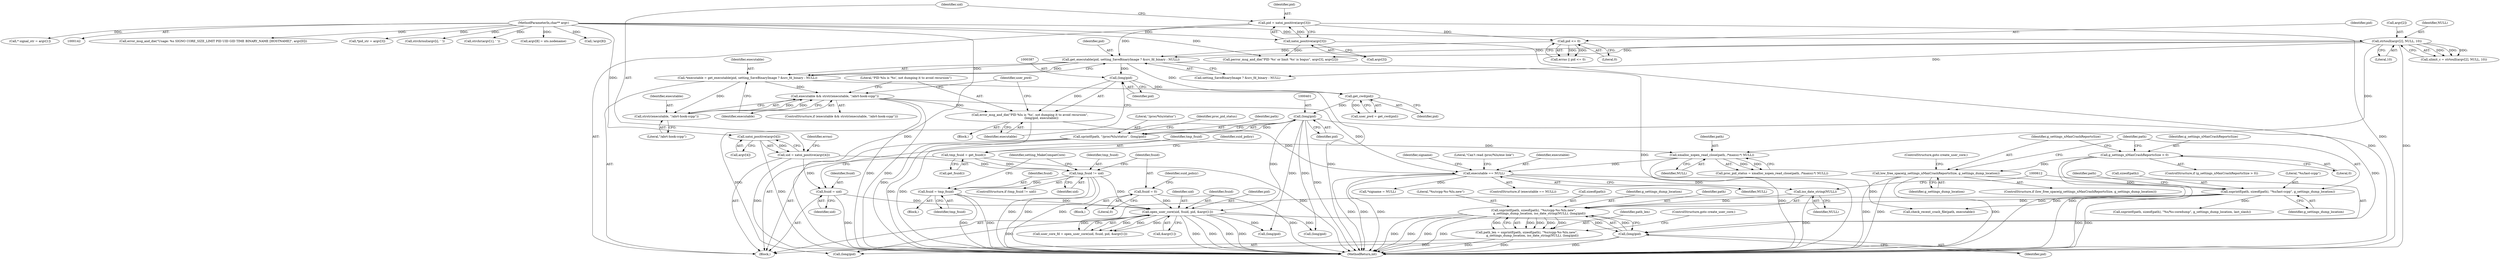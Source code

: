 digraph "0_abrt_80408e9e24a1c10f85fd969e1853e0f192157f92_0@API" {
"1000603" [label="(Call,snprintf(path, sizeof(path), \"%s/ccpp-%s-%lu.new\",\n            g_settings_dump_location, iso_date_string(NULL), (long)pid))"];
"1000519" [label="(Call,snprintf(path, sizeof(path), \"%s/last-ccpp\", g_settings_dump_location))"];
"1000515" [label="(Call,low_free_space(g_settings_nMaxCrashReportsSize, g_settings_dump_location))"];
"1000510" [label="(Call,g_settings_nMaxCrashReportsSize > 0)"];
"1000609" [label="(Call,iso_date_string(NULL))"];
"1000453" [label="(Call,executable == NULL)"];
"1000384" [label="(Call,error_msg_and_die(\"PID %lu is '%s', not dumping it to avoid recursion\",\n                        (long)pid, executable))"];
"1000386" [label="(Call,(long)pid)"];
"1000370" [label="(Call,get_executable(pid, setting_SaveBinaryImage ? &src_fd_binary : NULL))"];
"1000317" [label="(Call,pid <= 0)"];
"1000301" [label="(Call,pid = xatoi_positive(argv[3]))"];
"1000303" [label="(Call,xatoi_positive(argv[3]))"];
"1000144" [label="(MethodParameterIn,char** argv)"];
"1000270" [label="(Call,strtoull(argv[2], NULL, 10))"];
"1000378" [label="(Call,executable && strstr(executable, \"/abrt-hook-ccpp\"))"];
"1000368" [label="(Call,*executable = get_executable(pid, setting_SaveBinaryImage ? &src_fd_binary : NULL))"];
"1000380" [label="(Call,strstr(executable, \"/abrt-hook-ccpp\"))"];
"1000405" [label="(Call,xmalloc_xopen_read_close(path, /*maxsz:*/ NULL))"];
"1000397" [label="(Call,sprintf(path, \"/proc/%lu/status\", (long)pid))"];
"1000400" [label="(Call,(long)pid)"];
"1000392" [label="(Call,get_cwd(pid))"];
"1000611" [label="(Call,(long)pid)"];
"1000444" [label="(Call,open_user_core(uid, fsuid, pid, &argv[1]))"];
"1000421" [label="(Call,tmp_fsuid != uid)"];
"1000413" [label="(Call,tmp_fsuid = get_fsuid())"];
"1000308" [label="(Call,uid = xatoi_positive(argv[4]))"];
"1000310" [label="(Call,xatoi_positive(argv[4]))"];
"1000433" [label="(Call,fsuid = tmp_fsuid)"];
"1000425" [label="(Call,fsuid = 0)"];
"1000409" [label="(Call,fsuid = uid)"];
"1000601" [label="(Call,path_len = snprintf(path, sizeof(path), \"%s/ccpp-%s-%lu.new\",\n            g_settings_dump_location, iso_date_string(NULL), (long)pid))"];
"1000509" [label="(ControlStructure,if (g_settings_nMaxCrashReportsSize > 0))"];
"1000393" [label="(Identifier,pid)"];
"1000607" [label="(Literal,\"%s/ccpp-%s-%lu.new\")"];
"1000397" [label="(Call,sprintf(path, \"/proc/%lu/status\", (long)pid))"];
"1000424" [label="(Block,)"];
"1000415" [label="(Call,get_fsuid())"];
"1000521" [label="(Call,sizeof(path))"];
"1000403" [label="(Call,proc_pid_status = xmalloc_xopen_read_close(path, /*maxsz:*/ NULL))"];
"1000171" [label="(Call,error_msg_and_die(\"Usage: %s SIGNO CORE_SIZE_LIMIT PID UID GID TIME BINARY_NAME [HOSTNAME]\", argv[0]))"];
"1000378" [label="(Call,executable && strstr(executable, \"/abrt-hook-ccpp\"))"];
"1000611" [label="(Call,(long)pid)"];
"1000603" [label="(Call,snprintf(path, sizeof(path), \"%s/ccpp-%s-%lu.new\",\n            g_settings_dump_location, iso_date_string(NULL), (long)pid))"];
"1000413" [label="(Call,tmp_fsuid = get_fsuid())"];
"1000590" [label="(Call,(long)pid)"];
"1001171" [label="(Call,(long)pid)"];
"1000512" [label="(Literal,0)"];
"1000523" [label="(Literal,\"%s/last-ccpp\")"];
"1000316" [label="(Identifier,errno)"];
"1000380" [label="(Call,strstr(executable, \"/abrt-hook-ccpp\"))"];
"1000410" [label="(Identifier,fsuid)"];
"1000370" [label="(Call,get_executable(pid, setting_SaveBinaryImage ? &src_fd_binary : NULL))"];
"1000319" [label="(Literal,0)"];
"1000295" [label="(Call,*pid_str = argv[3])"];
"1000510" [label="(Call,g_settings_nMaxCrashReportsSize > 0)"];
"1000516" [label="(Identifier,g_settings_nMaxCrashReportsSize)"];
"1000368" [label="(Call,*executable = get_executable(pid, setting_SaveBinaryImage ? &src_fd_binary : NULL))"];
"1000384" [label="(Call,error_msg_and_die(\"PID %lu is '%s', not dumping it to avoid recursion\",\n                        (long)pid, executable))"];
"1000271" [label="(Call,argv[2])"];
"1000392" [label="(Call,get_cwd(pid))"];
"1000426" [label="(Identifier,fsuid)"];
"1000435" [label="(Identifier,tmp_fsuid)"];
"1000371" [label="(Identifier,pid)"];
"1000515" [label="(Call,low_free_space(g_settings_nMaxCrashReportsSize, g_settings_dump_location))"];
"1000405" [label="(Call,xmalloc_xopen_read_close(path, /*maxsz:*/ NULL))"];
"1000447" [label="(Identifier,pid)"];
"1000605" [label="(Call,sizeof(path))"];
"1000517" [label="(Identifier,g_settings_dump_location)"];
"1000433" [label="(Call,fsuid = tmp_fsuid)"];
"1001180" [label="(MethodReturn,int)"];
"1000511" [label="(Identifier,g_settings_nMaxCrashReportsSize)"];
"1000422" [label="(Identifier,tmp_fsuid)"];
"1000406" [label="(Identifier,path)"];
"1000196" [label="(Call,strchrnul(argv[i], ' '))"];
"1000414" [label="(Identifier,tmp_fsuid)"];
"1000465" [label="(Identifier,signame)"];
"1000386" [label="(Call,(long)pid)"];
"1000608" [label="(Identifier,g_settings_dump_location)"];
"1000602" [label="(Identifier,path_len)"];
"1000518" [label="(ControlStructure,goto create_user_core;)"];
"1000379" [label="(Identifier,executable)"];
"1000310" [label="(Call,xatoi_positive(argv[4]))"];
"1000400" [label="(Call,(long)pid)"];
"1000388" [label="(Identifier,pid)"];
"1000383" [label="(Block,)"];
"1000601" [label="(Call,path_len = snprintf(path, sizeof(path), \"%s/ccpp-%s-%lu.new\",\n            g_settings_dump_location, iso_date_string(NULL), (long)pid))"];
"1000464" [label="(Call,*signame = NULL)"];
"1000317" [label="(Call,pid <= 0)"];
"1000177" [label="(Call,strchr(argv[1], ' '))"];
"1000270" [label="(Call,strtoull(argv[2], NULL, 10))"];
"1000432" [label="(Block,)"];
"1000610" [label="(Identifier,NULL)"];
"1000459" [label="(Call,(long)pid)"];
"1000321" [label="(Call,perror_msg_and_die(\"PID '%s' or limit '%s' is bogus\", argv[3], argv[2]))"];
"1000411" [label="(Identifier,uid)"];
"1000390" [label="(Call,user_pwd = get_cwd(pid))"];
"1000399" [label="(Literal,\"/proc/%lu/status\")"];
"1000382" [label="(Literal,\"/abrt-hook-ccpp\")"];
"1000615" [label="(ControlStructure,goto create_user_core;)"];
"1000389" [label="(Identifier,executable)"];
"1000514" [label="(ControlStructure,if (low_free_space(g_settings_nMaxCrashReportsSize, g_settings_dump_location)))"];
"1000409" [label="(Call,fsuid = uid)"];
"1000427" [label="(Literal,0)"];
"1000520" [label="(Identifier,path)"];
"1000407" [label="(Identifier,NULL)"];
"1000448" [label="(Call,&argv[1])"];
"1000458" [label="(Literal,\"Can't read /proc/%lu/exe link\")"];
"1000452" [label="(ControlStructure,if (executable == NULL))"];
"1000519" [label="(Call,snprintf(path, sizeof(path), \"%s/last-ccpp\", g_settings_dump_location))"];
"1000604" [label="(Identifier,path)"];
"1000381" [label="(Identifier,executable)"];
"1000548" [label="(Call,snprintf(path, sizeof(path), \"%s/%s-coredump\", g_settings_dump_location, last_slash))"];
"1000420" [label="(ControlStructure,if (tmp_fsuid != uid))"];
"1000453" [label="(Call,executable == NULL)"];
"1000418" [label="(Identifier,suid_policy)"];
"1000527" [label="(Identifier,path)"];
"1000430" [label="(Identifier,suid_policy)"];
"1000354" [label="(Call,argv[8] = uts.nodename)"];
"1000425" [label="(Call,fsuid = 0)"];
"1000524" [label="(Identifier,g_settings_dump_location)"];
"1000442" [label="(Call,user_core_fd = open_user_core(uid, fsuid, pid, &argv[1]))"];
"1000311" [label="(Call,argv[4])"];
"1000404" [label="(Identifier,proc_pid_status)"];
"1000315" [label="(Call,errno || pid <= 0)"];
"1000369" [label="(Identifier,executable)"];
"1000445" [label="(Identifier,uid)"];
"1000145" [label="(Block,)"];
"1000302" [label="(Identifier,pid)"];
"1000318" [label="(Identifier,pid)"];
"1000609" [label="(Call,iso_date_string(NULL))"];
"1000144" [label="(MethodParameterIn,char** argv)"];
"1000444" [label="(Call,open_user_core(uid, fsuid, pid, &argv[1]))"];
"1000304" [label="(Call,argv[3])"];
"1000434" [label="(Identifier,fsuid)"];
"1000268" [label="(Call,ulimit_c = strtoull(argv[2], NULL, 10))"];
"1000275" [label="(Literal,10)"];
"1000526" [label="(Call,check_recent_crash_file(path, executable))"];
"1000346" [label="(Call,!argv[8])"];
"1000257" [label="(Call,* signal_str = argv[1])"];
"1000303" [label="(Call,xatoi_positive(argv[3]))"];
"1000372" [label="(Call,setting_SaveBinaryImage ? &src_fd_binary : NULL)"];
"1000402" [label="(Identifier,pid)"];
"1000421" [label="(Call,tmp_fsuid != uid)"];
"1000455" [label="(Identifier,NULL)"];
"1000398" [label="(Identifier,path)"];
"1000454" [label="(Identifier,executable)"];
"1000438" [label="(Identifier,setting_MakeCompatCore)"];
"1000309" [label="(Identifier,uid)"];
"1000391" [label="(Identifier,user_pwd)"];
"1000423" [label="(Identifier,uid)"];
"1000301" [label="(Call,pid = xatoi_positive(argv[3]))"];
"1000385" [label="(Literal,\"PID %lu is '%s', not dumping it to avoid recursion\")"];
"1000613" [label="(Identifier,pid)"];
"1000446" [label="(Identifier,fsuid)"];
"1000377" [label="(ControlStructure,if (executable && strstr(executable, \"/abrt-hook-ccpp\")))"];
"1000308" [label="(Call,uid = xatoi_positive(argv[4]))"];
"1000274" [label="(Identifier,NULL)"];
"1000603" -> "1000601"  [label="AST: "];
"1000603" -> "1000611"  [label="CFG: "];
"1000604" -> "1000603"  [label="AST: "];
"1000605" -> "1000603"  [label="AST: "];
"1000607" -> "1000603"  [label="AST: "];
"1000608" -> "1000603"  [label="AST: "];
"1000609" -> "1000603"  [label="AST: "];
"1000611" -> "1000603"  [label="AST: "];
"1000601" -> "1000603"  [label="CFG: "];
"1000603" -> "1001180"  [label="DDG: "];
"1000603" -> "1001180"  [label="DDG: "];
"1000603" -> "1001180"  [label="DDG: "];
"1000603" -> "1001180"  [label="DDG: "];
"1000603" -> "1000601"  [label="DDG: "];
"1000603" -> "1000601"  [label="DDG: "];
"1000603" -> "1000601"  [label="DDG: "];
"1000603" -> "1000601"  [label="DDG: "];
"1000603" -> "1000601"  [label="DDG: "];
"1000519" -> "1000603"  [label="DDG: "];
"1000609" -> "1000603"  [label="DDG: "];
"1000611" -> "1000603"  [label="DDG: "];
"1000519" -> "1000145"  [label="AST: "];
"1000519" -> "1000524"  [label="CFG: "];
"1000520" -> "1000519"  [label="AST: "];
"1000521" -> "1000519"  [label="AST: "];
"1000523" -> "1000519"  [label="AST: "];
"1000524" -> "1000519"  [label="AST: "];
"1000527" -> "1000519"  [label="CFG: "];
"1000519" -> "1001180"  [label="DDG: "];
"1000519" -> "1001180"  [label="DDG: "];
"1000515" -> "1000519"  [label="DDG: "];
"1000519" -> "1000526"  [label="DDG: "];
"1000519" -> "1000548"  [label="DDG: "];
"1000515" -> "1000514"  [label="AST: "];
"1000515" -> "1000517"  [label="CFG: "];
"1000516" -> "1000515"  [label="AST: "];
"1000517" -> "1000515"  [label="AST: "];
"1000518" -> "1000515"  [label="CFG: "];
"1000520" -> "1000515"  [label="CFG: "];
"1000515" -> "1001180"  [label="DDG: "];
"1000515" -> "1001180"  [label="DDG: "];
"1000515" -> "1001180"  [label="DDG: "];
"1000510" -> "1000515"  [label="DDG: "];
"1000510" -> "1000509"  [label="AST: "];
"1000510" -> "1000512"  [label="CFG: "];
"1000511" -> "1000510"  [label="AST: "];
"1000512" -> "1000510"  [label="AST: "];
"1000516" -> "1000510"  [label="CFG: "];
"1000520" -> "1000510"  [label="CFG: "];
"1000510" -> "1001180"  [label="DDG: "];
"1000510" -> "1001180"  [label="DDG: "];
"1000609" -> "1000610"  [label="CFG: "];
"1000610" -> "1000609"  [label="AST: "];
"1000612" -> "1000609"  [label="CFG: "];
"1000609" -> "1001180"  [label="DDG: "];
"1000453" -> "1000609"  [label="DDG: "];
"1000453" -> "1000452"  [label="AST: "];
"1000453" -> "1000455"  [label="CFG: "];
"1000454" -> "1000453"  [label="AST: "];
"1000455" -> "1000453"  [label="AST: "];
"1000458" -> "1000453"  [label="CFG: "];
"1000465" -> "1000453"  [label="CFG: "];
"1000453" -> "1001180"  [label="DDG: "];
"1000453" -> "1001180"  [label="DDG: "];
"1000453" -> "1001180"  [label="DDG: "];
"1000384" -> "1000453"  [label="DDG: "];
"1000378" -> "1000453"  [label="DDG: "];
"1000405" -> "1000453"  [label="DDG: "];
"1000453" -> "1000464"  [label="DDG: "];
"1000453" -> "1000526"  [label="DDG: "];
"1000384" -> "1000383"  [label="AST: "];
"1000384" -> "1000389"  [label="CFG: "];
"1000385" -> "1000384"  [label="AST: "];
"1000386" -> "1000384"  [label="AST: "];
"1000389" -> "1000384"  [label="AST: "];
"1000391" -> "1000384"  [label="CFG: "];
"1000384" -> "1001180"  [label="DDG: "];
"1000386" -> "1000384"  [label="DDG: "];
"1000378" -> "1000384"  [label="DDG: "];
"1000386" -> "1000388"  [label="CFG: "];
"1000387" -> "1000386"  [label="AST: "];
"1000388" -> "1000386"  [label="AST: "];
"1000389" -> "1000386"  [label="CFG: "];
"1000370" -> "1000386"  [label="DDG: "];
"1000386" -> "1000392"  [label="DDG: "];
"1000370" -> "1000368"  [label="AST: "];
"1000370" -> "1000372"  [label="CFG: "];
"1000371" -> "1000370"  [label="AST: "];
"1000372" -> "1000370"  [label="AST: "];
"1000368" -> "1000370"  [label="CFG: "];
"1000370" -> "1001180"  [label="DDG: "];
"1000370" -> "1000368"  [label="DDG: "];
"1000370" -> "1000368"  [label="DDG: "];
"1000317" -> "1000370"  [label="DDG: "];
"1000301" -> "1000370"  [label="DDG: "];
"1000270" -> "1000370"  [label="DDG: "];
"1000370" -> "1000392"  [label="DDG: "];
"1000317" -> "1000315"  [label="AST: "];
"1000317" -> "1000319"  [label="CFG: "];
"1000318" -> "1000317"  [label="AST: "];
"1000319" -> "1000317"  [label="AST: "];
"1000315" -> "1000317"  [label="CFG: "];
"1000317" -> "1000315"  [label="DDG: "];
"1000317" -> "1000315"  [label="DDG: "];
"1000301" -> "1000317"  [label="DDG: "];
"1000301" -> "1000145"  [label="AST: "];
"1000301" -> "1000303"  [label="CFG: "];
"1000302" -> "1000301"  [label="AST: "];
"1000303" -> "1000301"  [label="AST: "];
"1000309" -> "1000301"  [label="CFG: "];
"1000301" -> "1001180"  [label="DDG: "];
"1000303" -> "1000301"  [label="DDG: "];
"1000303" -> "1000304"  [label="CFG: "];
"1000304" -> "1000303"  [label="AST: "];
"1000303" -> "1001180"  [label="DDG: "];
"1000144" -> "1000303"  [label="DDG: "];
"1000303" -> "1000321"  [label="DDG: "];
"1000144" -> "1000142"  [label="AST: "];
"1000144" -> "1001180"  [label="DDG: "];
"1000144" -> "1000171"  [label="DDG: "];
"1000144" -> "1000177"  [label="DDG: "];
"1000144" -> "1000196"  [label="DDG: "];
"1000144" -> "1000257"  [label="DDG: "];
"1000144" -> "1000270"  [label="DDG: "];
"1000144" -> "1000295"  [label="DDG: "];
"1000144" -> "1000310"  [label="DDG: "];
"1000144" -> "1000321"  [label="DDG: "];
"1000144" -> "1000346"  [label="DDG: "];
"1000144" -> "1000354"  [label="DDG: "];
"1000270" -> "1000268"  [label="AST: "];
"1000270" -> "1000275"  [label="CFG: "];
"1000271" -> "1000270"  [label="AST: "];
"1000274" -> "1000270"  [label="AST: "];
"1000275" -> "1000270"  [label="AST: "];
"1000268" -> "1000270"  [label="CFG: "];
"1000270" -> "1001180"  [label="DDG: "];
"1000270" -> "1000268"  [label="DDG: "];
"1000270" -> "1000268"  [label="DDG: "];
"1000270" -> "1000268"  [label="DDG: "];
"1000270" -> "1000321"  [label="DDG: "];
"1000270" -> "1000372"  [label="DDG: "];
"1000270" -> "1000405"  [label="DDG: "];
"1000378" -> "1000377"  [label="AST: "];
"1000378" -> "1000379"  [label="CFG: "];
"1000378" -> "1000380"  [label="CFG: "];
"1000379" -> "1000378"  [label="AST: "];
"1000380" -> "1000378"  [label="AST: "];
"1000385" -> "1000378"  [label="CFG: "];
"1000391" -> "1000378"  [label="CFG: "];
"1000378" -> "1001180"  [label="DDG: "];
"1000378" -> "1001180"  [label="DDG: "];
"1000368" -> "1000378"  [label="DDG: "];
"1000380" -> "1000378"  [label="DDG: "];
"1000380" -> "1000378"  [label="DDG: "];
"1000368" -> "1000145"  [label="AST: "];
"1000369" -> "1000368"  [label="AST: "];
"1000379" -> "1000368"  [label="CFG: "];
"1000368" -> "1001180"  [label="DDG: "];
"1000368" -> "1000380"  [label="DDG: "];
"1000380" -> "1000382"  [label="CFG: "];
"1000381" -> "1000380"  [label="AST: "];
"1000382" -> "1000380"  [label="AST: "];
"1000405" -> "1000403"  [label="AST: "];
"1000405" -> "1000407"  [label="CFG: "];
"1000406" -> "1000405"  [label="AST: "];
"1000407" -> "1000405"  [label="AST: "];
"1000403" -> "1000405"  [label="CFG: "];
"1000405" -> "1001180"  [label="DDG: "];
"1000405" -> "1000403"  [label="DDG: "];
"1000405" -> "1000403"  [label="DDG: "];
"1000397" -> "1000405"  [label="DDG: "];
"1000397" -> "1000145"  [label="AST: "];
"1000397" -> "1000400"  [label="CFG: "];
"1000398" -> "1000397"  [label="AST: "];
"1000399" -> "1000397"  [label="AST: "];
"1000400" -> "1000397"  [label="AST: "];
"1000404" -> "1000397"  [label="CFG: "];
"1000397" -> "1001180"  [label="DDG: "];
"1000397" -> "1001180"  [label="DDG: "];
"1000400" -> "1000397"  [label="DDG: "];
"1000400" -> "1000402"  [label="CFG: "];
"1000401" -> "1000400"  [label="AST: "];
"1000402" -> "1000400"  [label="AST: "];
"1000400" -> "1001180"  [label="DDG: "];
"1000392" -> "1000400"  [label="DDG: "];
"1000400" -> "1000444"  [label="DDG: "];
"1000400" -> "1000459"  [label="DDG: "];
"1000400" -> "1000590"  [label="DDG: "];
"1000400" -> "1000611"  [label="DDG: "];
"1000400" -> "1001171"  [label="DDG: "];
"1000392" -> "1000390"  [label="AST: "];
"1000392" -> "1000393"  [label="CFG: "];
"1000393" -> "1000392"  [label="AST: "];
"1000390" -> "1000392"  [label="CFG: "];
"1000392" -> "1000390"  [label="DDG: "];
"1000611" -> "1000613"  [label="CFG: "];
"1000612" -> "1000611"  [label="AST: "];
"1000613" -> "1000611"  [label="AST: "];
"1000611" -> "1001180"  [label="DDG: "];
"1000444" -> "1000611"  [label="DDG: "];
"1000611" -> "1001171"  [label="DDG: "];
"1000444" -> "1000442"  [label="AST: "];
"1000444" -> "1000448"  [label="CFG: "];
"1000445" -> "1000444"  [label="AST: "];
"1000446" -> "1000444"  [label="AST: "];
"1000447" -> "1000444"  [label="AST: "];
"1000448" -> "1000444"  [label="AST: "];
"1000442" -> "1000444"  [label="CFG: "];
"1000444" -> "1001180"  [label="DDG: "];
"1000444" -> "1001180"  [label="DDG: "];
"1000444" -> "1001180"  [label="DDG: "];
"1000444" -> "1001180"  [label="DDG: "];
"1000444" -> "1000442"  [label="DDG: "];
"1000444" -> "1000442"  [label="DDG: "];
"1000444" -> "1000442"  [label="DDG: "];
"1000444" -> "1000442"  [label="DDG: "];
"1000421" -> "1000444"  [label="DDG: "];
"1000433" -> "1000444"  [label="DDG: "];
"1000425" -> "1000444"  [label="DDG: "];
"1000409" -> "1000444"  [label="DDG: "];
"1000444" -> "1000459"  [label="DDG: "];
"1000444" -> "1000590"  [label="DDG: "];
"1000444" -> "1001171"  [label="DDG: "];
"1000421" -> "1000420"  [label="AST: "];
"1000421" -> "1000423"  [label="CFG: "];
"1000422" -> "1000421"  [label="AST: "];
"1000423" -> "1000421"  [label="AST: "];
"1000426" -> "1000421"  [label="CFG: "];
"1000438" -> "1000421"  [label="CFG: "];
"1000421" -> "1001180"  [label="DDG: "];
"1000421" -> "1001180"  [label="DDG: "];
"1000421" -> "1001180"  [label="DDG: "];
"1000413" -> "1000421"  [label="DDG: "];
"1000308" -> "1000421"  [label="DDG: "];
"1000421" -> "1000433"  [label="DDG: "];
"1000413" -> "1000145"  [label="AST: "];
"1000413" -> "1000415"  [label="CFG: "];
"1000414" -> "1000413"  [label="AST: "];
"1000415" -> "1000413"  [label="AST: "];
"1000418" -> "1000413"  [label="CFG: "];
"1000413" -> "1001180"  [label="DDG: "];
"1000308" -> "1000145"  [label="AST: "];
"1000308" -> "1000310"  [label="CFG: "];
"1000309" -> "1000308"  [label="AST: "];
"1000310" -> "1000308"  [label="AST: "];
"1000316" -> "1000308"  [label="CFG: "];
"1000308" -> "1001180"  [label="DDG: "];
"1000310" -> "1000308"  [label="DDG: "];
"1000308" -> "1000409"  [label="DDG: "];
"1000310" -> "1000311"  [label="CFG: "];
"1000311" -> "1000310"  [label="AST: "];
"1000310" -> "1001180"  [label="DDG: "];
"1000433" -> "1000432"  [label="AST: "];
"1000433" -> "1000435"  [label="CFG: "];
"1000434" -> "1000433"  [label="AST: "];
"1000435" -> "1000433"  [label="AST: "];
"1000438" -> "1000433"  [label="CFG: "];
"1000433" -> "1001180"  [label="DDG: "];
"1000433" -> "1001180"  [label="DDG: "];
"1000425" -> "1000424"  [label="AST: "];
"1000425" -> "1000427"  [label="CFG: "];
"1000426" -> "1000425"  [label="AST: "];
"1000427" -> "1000425"  [label="AST: "];
"1000430" -> "1000425"  [label="CFG: "];
"1000425" -> "1001180"  [label="DDG: "];
"1000409" -> "1000145"  [label="AST: "];
"1000409" -> "1000411"  [label="CFG: "];
"1000410" -> "1000409"  [label="AST: "];
"1000411" -> "1000409"  [label="AST: "];
"1000414" -> "1000409"  [label="CFG: "];
"1000409" -> "1001180"  [label="DDG: "];
"1000601" -> "1000145"  [label="AST: "];
"1000602" -> "1000601"  [label="AST: "];
"1000615" -> "1000601"  [label="CFG: "];
"1000601" -> "1001180"  [label="DDG: "];
"1000601" -> "1001180"  [label="DDG: "];
}
